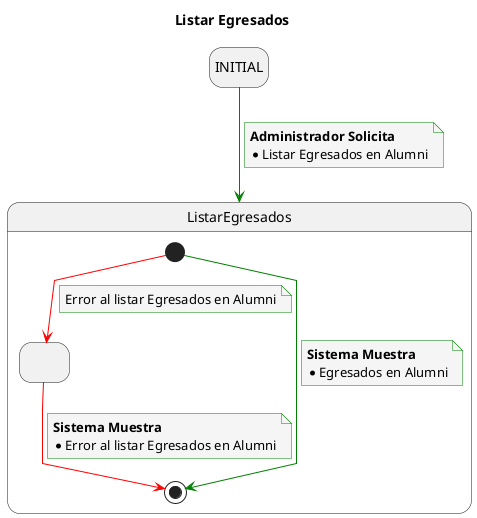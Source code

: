 @startuml

title Listar Egresados

skinparam {
    NoteBackgroundColor #whiteSmoke
    ArrowColor #green
    NoteBorderColor #green
    linetype polyline
}

hide empty description

state startState as "INITIAL"

startState --> ListarEgresados
note on link
    <b>Administrador Solicita</b>
    * Listar Egresados en Alumni
end note

state ListarEgresados {
    state 2 as " "
    [*] --> [*] 
    note on link
        <b>Sistema Muestra</b>
        * Egresados en Alumni
    end note

    [*] -[#red]-> 2
    note on link
        Error al listar Egresados en Alumni
    end note

    2 -[#red]-> [*]
    note on link
        <b>Sistema Muestra</b>
        * Error al listar Egresados en Alumni
    end note


}

@enduml